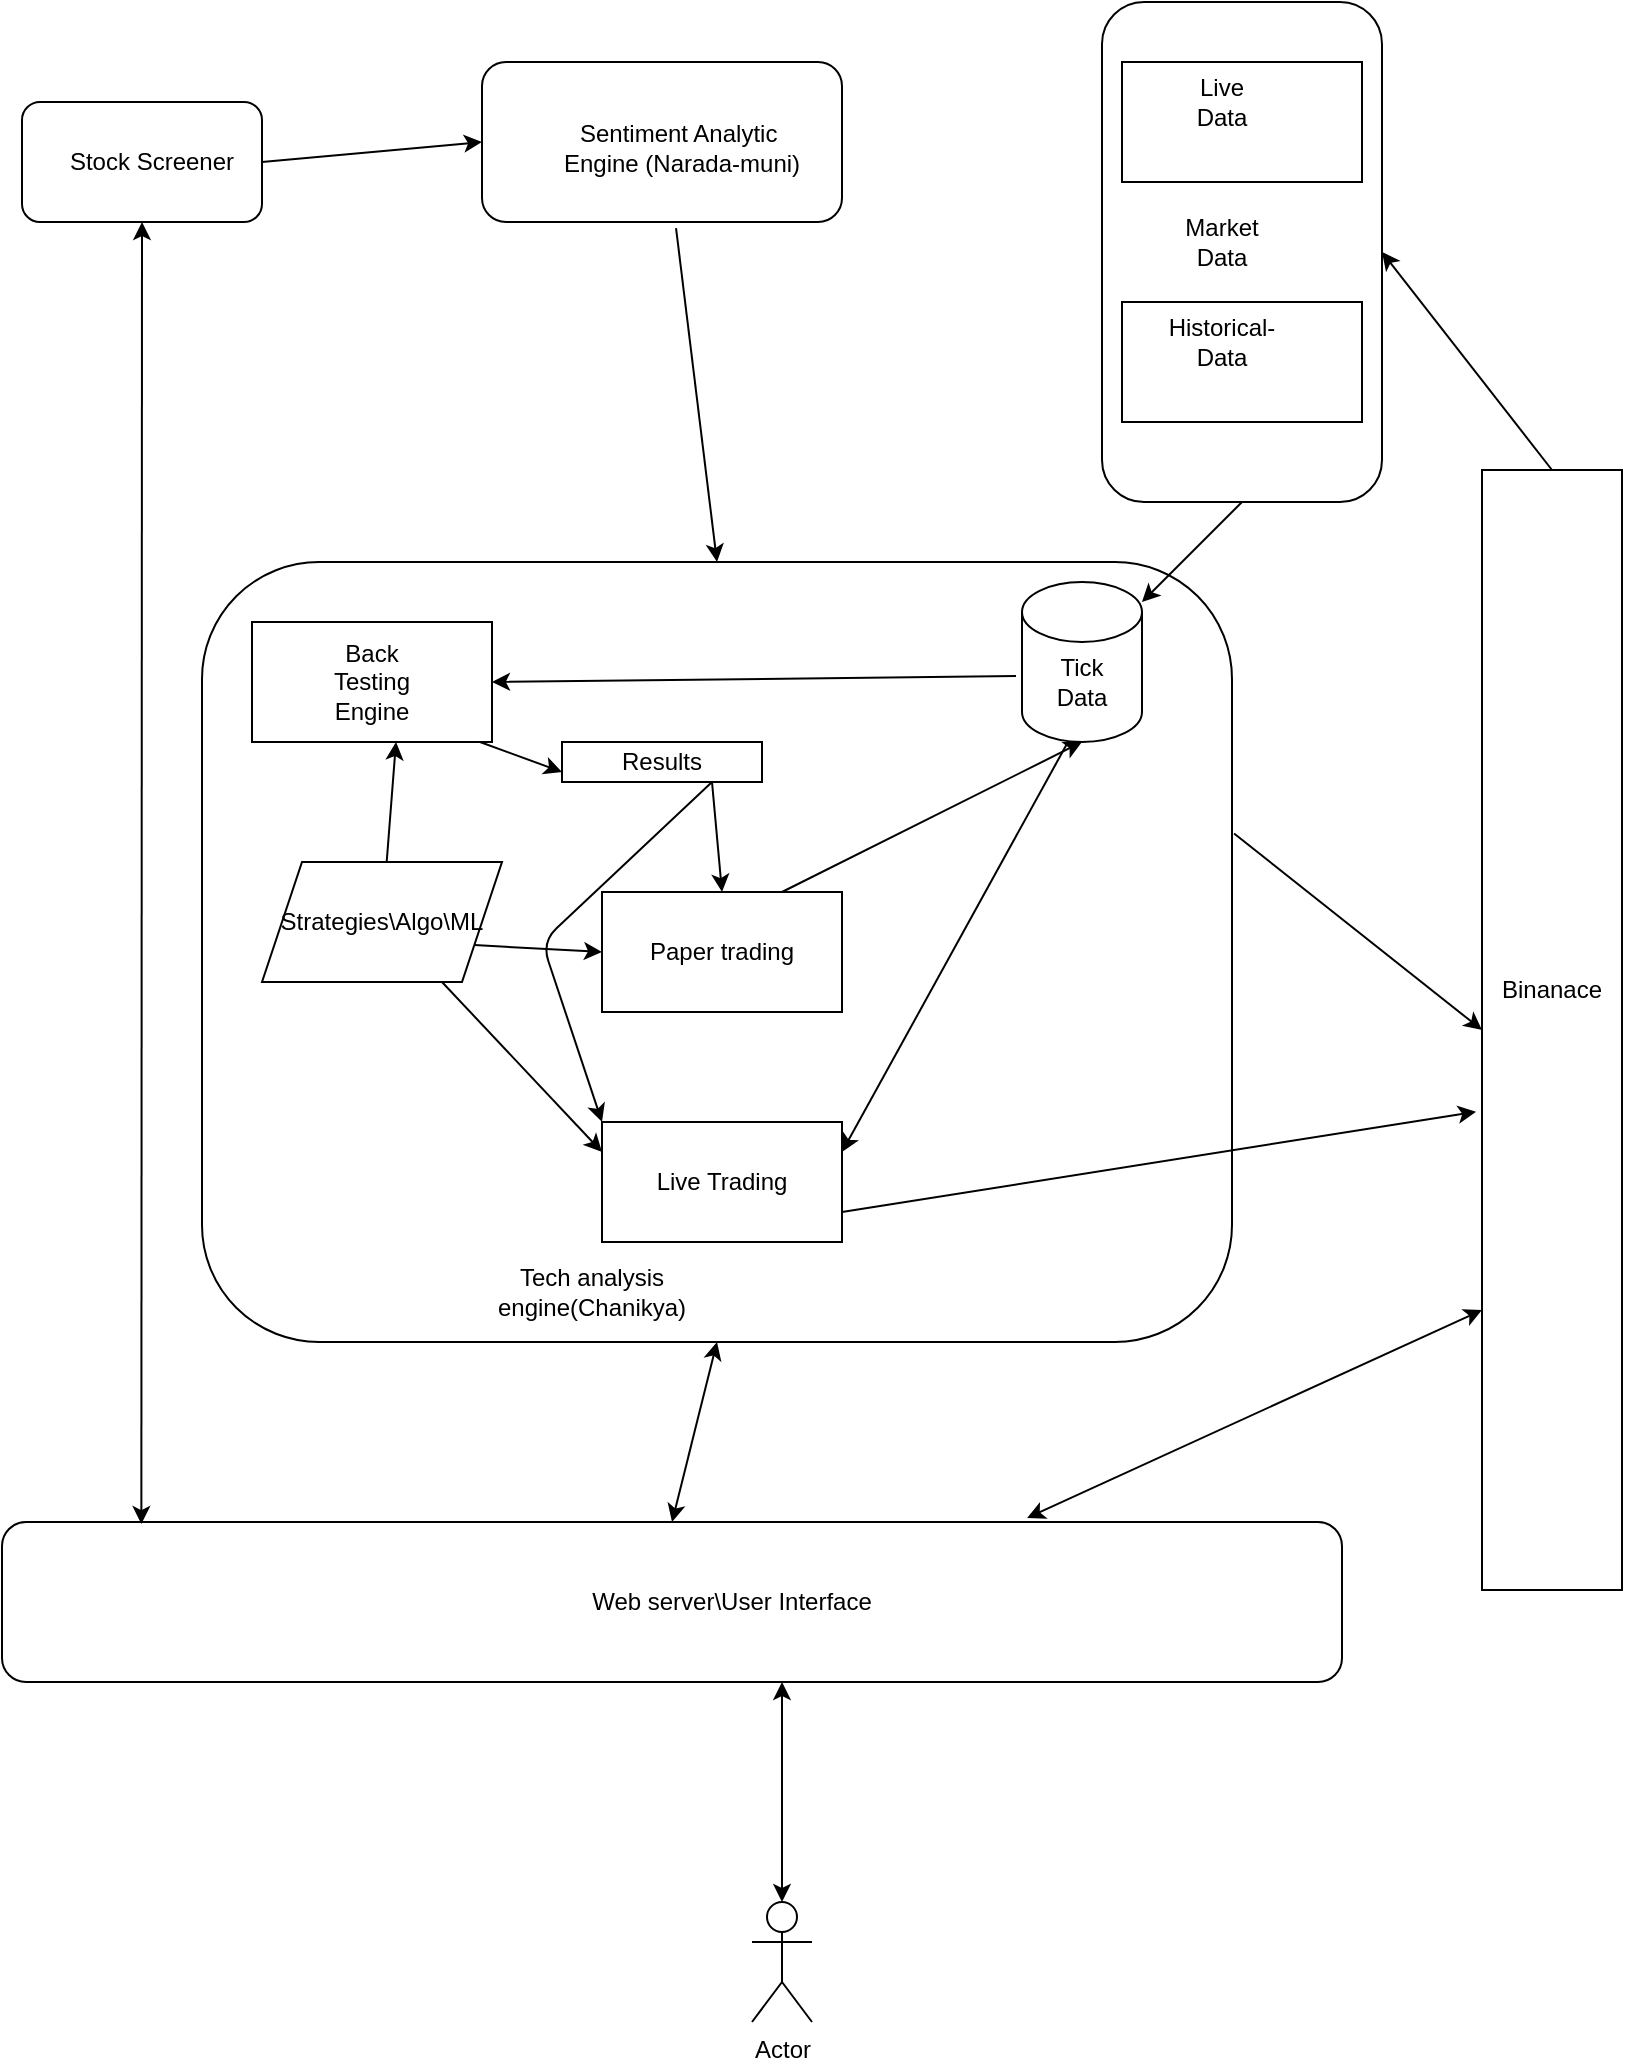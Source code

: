 <mxfile version="14.9.6" type="github">
  <diagram id="aH10ofqZKxqE-osi1d8p" name="Overview">
    <mxGraphModel dx="2062" dy="1162" grid="1" gridSize="10" guides="1" tooltips="1" connect="1" arrows="1" fold="1" page="1" pageScale="1" pageWidth="850" pageHeight="1100" math="0" shadow="0">
      <root>
        <mxCell id="0" />
        <mxCell id="1" parent="0" />
        <mxCell id="jDVds_39IgZBUno7D3Sx-9" value="" style="endArrow=classic;html=1;entryX=0;entryY=0.5;entryDx=0;entryDy=0;exitX=1;exitY=0.5;exitDx=0;exitDy=0;" edge="1" parent="1" source="jDVds_39IgZBUno7D3Sx-4" target="jDVds_39IgZBUno7D3Sx-6">
          <mxGeometry width="50" height="50" relative="1" as="geometry">
            <mxPoint x="150" y="120" as="sourcePoint" />
            <mxPoint x="200" y="70" as="targetPoint" />
          </mxGeometry>
        </mxCell>
        <mxCell id="jDVds_39IgZBUno7D3Sx-17" value="" style="group" vertex="1" connectable="0" parent="1">
          <mxGeometry x="570" y="40" width="140" height="250" as="geometry" />
        </mxCell>
        <mxCell id="jDVds_39IgZBUno7D3Sx-11" value="" style="rounded=1;whiteSpace=wrap;html=1;" vertex="1" parent="jDVds_39IgZBUno7D3Sx-17">
          <mxGeometry width="140" height="250" as="geometry" />
        </mxCell>
        <mxCell id="jDVds_39IgZBUno7D3Sx-12" value="" style="rounded=0;whiteSpace=wrap;html=1;" vertex="1" parent="jDVds_39IgZBUno7D3Sx-17">
          <mxGeometry x="10" y="30" width="120" height="60" as="geometry" />
        </mxCell>
        <mxCell id="jDVds_39IgZBUno7D3Sx-13" value="" style="rounded=0;whiteSpace=wrap;html=1;" vertex="1" parent="jDVds_39IgZBUno7D3Sx-17">
          <mxGeometry x="10" y="150" width="120" height="60" as="geometry" />
        </mxCell>
        <mxCell id="jDVds_39IgZBUno7D3Sx-14" value="Live Data" style="text;html=1;strokeColor=none;fillColor=none;align=center;verticalAlign=middle;whiteSpace=wrap;rounded=0;" vertex="1" parent="jDVds_39IgZBUno7D3Sx-17">
          <mxGeometry x="40" y="40" width="40" height="20" as="geometry" />
        </mxCell>
        <mxCell id="jDVds_39IgZBUno7D3Sx-15" value="Historical- Data" style="text;html=1;strokeColor=none;fillColor=none;align=center;verticalAlign=middle;whiteSpace=wrap;rounded=0;" vertex="1" parent="jDVds_39IgZBUno7D3Sx-17">
          <mxGeometry x="40" y="160" width="40" height="20" as="geometry" />
        </mxCell>
        <mxCell id="jDVds_39IgZBUno7D3Sx-16" value="Market Data" style="text;html=1;strokeColor=none;fillColor=none;align=center;verticalAlign=middle;whiteSpace=wrap;rounded=0;" vertex="1" parent="jDVds_39IgZBUno7D3Sx-17">
          <mxGeometry x="40" y="110" width="40" height="20" as="geometry" />
        </mxCell>
        <mxCell id="jDVds_39IgZBUno7D3Sx-18" value="" style="group" vertex="1" connectable="0" parent="1">
          <mxGeometry x="260" y="80" width="180" height="80" as="geometry" />
        </mxCell>
        <mxCell id="jDVds_39IgZBUno7D3Sx-6" value="" style="rounded=1;whiteSpace=wrap;html=1;" vertex="1" parent="jDVds_39IgZBUno7D3Sx-18">
          <mxGeometry y="-10" width="180" height="80" as="geometry" />
        </mxCell>
        <mxCell id="jDVds_39IgZBUno7D3Sx-7" value="Sentiment Analytic&amp;nbsp; Engine (Narada-muni)" style="text;html=1;strokeColor=none;fillColor=none;align=center;verticalAlign=middle;whiteSpace=wrap;rounded=0;" vertex="1" parent="jDVds_39IgZBUno7D3Sx-18">
          <mxGeometry x="30" y="10" width="140" height="45" as="geometry" />
        </mxCell>
        <mxCell id="jDVds_39IgZBUno7D3Sx-19" value="" style="group" vertex="1" connectable="0" parent="1">
          <mxGeometry x="30" y="90" width="120" height="60" as="geometry" />
        </mxCell>
        <mxCell id="jDVds_39IgZBUno7D3Sx-4" value="" style="rounded=1;whiteSpace=wrap;html=1;" vertex="1" parent="jDVds_39IgZBUno7D3Sx-19">
          <mxGeometry width="120" height="60" as="geometry" />
        </mxCell>
        <mxCell id="jDVds_39IgZBUno7D3Sx-5" value="Stock Screener" style="text;html=1;strokeColor=none;fillColor=none;align=center;verticalAlign=middle;whiteSpace=wrap;rounded=0;" vertex="1" parent="jDVds_39IgZBUno7D3Sx-19">
          <mxGeometry x="20" y="20" width="90" height="20" as="geometry" />
        </mxCell>
        <mxCell id="jDVds_39IgZBUno7D3Sx-25" value="" style="endArrow=classic;html=1;exitX=0.539;exitY=1.038;exitDx=0;exitDy=0;entryX=0.5;entryY=0;entryDx=0;entryDy=0;exitPerimeter=0;" edge="1" parent="1" source="jDVds_39IgZBUno7D3Sx-6" target="jDVds_39IgZBUno7D3Sx-2">
          <mxGeometry width="50" height="50" relative="1" as="geometry">
            <mxPoint x="480" y="570" as="sourcePoint" />
            <mxPoint x="530" y="520" as="targetPoint" />
          </mxGeometry>
        </mxCell>
        <mxCell id="jDVds_39IgZBUno7D3Sx-2" value="" style="rounded=1;whiteSpace=wrap;html=1;" vertex="1" parent="1">
          <mxGeometry x="120" y="320" width="515" height="390" as="geometry" />
        </mxCell>
        <mxCell id="jDVds_39IgZBUno7D3Sx-28" value="" style="group" vertex="1" connectable="0" parent="1">
          <mxGeometry x="760" y="274" width="70" height="560" as="geometry" />
        </mxCell>
        <mxCell id="jDVds_39IgZBUno7D3Sx-26" value="" style="rounded=0;whiteSpace=wrap;html=1;" vertex="1" parent="jDVds_39IgZBUno7D3Sx-28">
          <mxGeometry width="70" height="560" as="geometry" />
        </mxCell>
        <mxCell id="jDVds_39IgZBUno7D3Sx-27" value="Binanace" style="text;html=1;strokeColor=none;fillColor=none;align=center;verticalAlign=middle;whiteSpace=wrap;rounded=0;" vertex="1" parent="jDVds_39IgZBUno7D3Sx-28">
          <mxGeometry x="15" y="200" width="40" height="120" as="geometry" />
        </mxCell>
        <mxCell id="jDVds_39IgZBUno7D3Sx-20" value="" style="shape=cylinder3;whiteSpace=wrap;html=1;boundedLbl=1;backgroundOutline=1;size=15;" vertex="1" parent="1">
          <mxGeometry x="530" y="330" width="60" height="80" as="geometry" />
        </mxCell>
        <mxCell id="jDVds_39IgZBUno7D3Sx-21" value="Tick Data" style="text;html=1;strokeColor=none;fillColor=none;align=center;verticalAlign=middle;whiteSpace=wrap;rounded=0;" vertex="1" parent="1">
          <mxGeometry x="540" y="370" width="40" height="20" as="geometry" />
        </mxCell>
        <mxCell id="jDVds_39IgZBUno7D3Sx-3" value="Tech analysis engine(Chanikya)" style="text;html=1;strokeColor=none;fillColor=none;align=center;verticalAlign=middle;whiteSpace=wrap;rounded=0;" vertex="1" parent="1">
          <mxGeometry x="235" y="670" width="160" height="30" as="geometry" />
        </mxCell>
        <mxCell id="jDVds_39IgZBUno7D3Sx-29" value="" style="endArrow=classic;html=1;entryX=1;entryY=0.5;entryDx=0;entryDy=0;exitX=0.5;exitY=0;exitDx=0;exitDy=0;" edge="1" parent="1" source="jDVds_39IgZBUno7D3Sx-26" target="jDVds_39IgZBUno7D3Sx-11">
          <mxGeometry width="50" height="50" relative="1" as="geometry">
            <mxPoint x="480" y="570" as="sourcePoint" />
            <mxPoint x="530" y="520" as="targetPoint" />
          </mxGeometry>
        </mxCell>
        <mxCell id="jDVds_39IgZBUno7D3Sx-31" value="" style="endArrow=classic;html=1;entryX=0;entryY=0.5;entryDx=0;entryDy=0;exitX=1.002;exitY=0.348;exitDx=0;exitDy=0;exitPerimeter=0;" edge="1" parent="1" source="jDVds_39IgZBUno7D3Sx-2" target="jDVds_39IgZBUno7D3Sx-26">
          <mxGeometry width="50" height="50" relative="1" as="geometry">
            <mxPoint x="805" y="284" as="sourcePoint" />
            <mxPoint x="720" y="175" as="targetPoint" />
          </mxGeometry>
        </mxCell>
        <mxCell id="jDVds_39IgZBUno7D3Sx-10" value="" style="endArrow=classic;html=1;exitX=0.5;exitY=1;exitDx=0;exitDy=0;" edge="1" parent="1" source="jDVds_39IgZBUno7D3Sx-11" target="jDVds_39IgZBUno7D3Sx-20">
          <mxGeometry width="50" height="50" relative="1" as="geometry">
            <mxPoint x="480" y="590" as="sourcePoint" />
            <mxPoint x="530" y="540" as="targetPoint" />
          </mxGeometry>
        </mxCell>
        <mxCell id="jDVds_39IgZBUno7D3Sx-34" value="" style="group" vertex="1" connectable="0" parent="1">
          <mxGeometry x="235" y="510" width="120" height="60" as="geometry" />
        </mxCell>
        <mxCell id="jDVds_39IgZBUno7D3Sx-47" value="" style="group" vertex="1" connectable="0" parent="jDVds_39IgZBUno7D3Sx-34">
          <mxGeometry x="-90" y="-160" width="120" height="60" as="geometry" />
        </mxCell>
        <mxCell id="jDVds_39IgZBUno7D3Sx-32" value="" style="rounded=0;whiteSpace=wrap;html=1;" vertex="1" parent="jDVds_39IgZBUno7D3Sx-47">
          <mxGeometry width="120" height="60" as="geometry" />
        </mxCell>
        <mxCell id="jDVds_39IgZBUno7D3Sx-33" value="Back Testing Engine" style="text;html=1;strokeColor=none;fillColor=none;align=center;verticalAlign=middle;whiteSpace=wrap;rounded=0;" vertex="1" parent="jDVds_39IgZBUno7D3Sx-47">
          <mxGeometry x="40" y="20" width="40" height="20" as="geometry" />
        </mxCell>
        <mxCell id="jDVds_39IgZBUno7D3Sx-37" value="" style="rounded=1;whiteSpace=wrap;html=1;" vertex="1" parent="1">
          <mxGeometry x="20" y="800" width="670" height="80" as="geometry" />
        </mxCell>
        <mxCell id="jDVds_39IgZBUno7D3Sx-38" value="Web server\User Interface" style="text;html=1;strokeColor=none;fillColor=none;align=center;verticalAlign=middle;whiteSpace=wrap;rounded=0;" vertex="1" parent="1">
          <mxGeometry x="280" y="830" width="210" height="20" as="geometry" />
        </mxCell>
        <mxCell id="jDVds_39IgZBUno7D3Sx-39" value="Actor" style="shape=umlActor;verticalLabelPosition=bottom;verticalAlign=top;html=1;outlineConnect=0;" vertex="1" parent="1">
          <mxGeometry x="395" y="990" width="30" height="60" as="geometry" />
        </mxCell>
        <mxCell id="jDVds_39IgZBUno7D3Sx-40" value="" style="endArrow=classic;startArrow=classic;html=1;exitX=0.5;exitY=0;exitDx=0;exitDy=0;exitPerimeter=0;" edge="1" parent="1" source="jDVds_39IgZBUno7D3Sx-39">
          <mxGeometry width="50" height="50" relative="1" as="geometry">
            <mxPoint x="360" y="930" as="sourcePoint" />
            <mxPoint x="410" y="880" as="targetPoint" />
          </mxGeometry>
        </mxCell>
        <mxCell id="jDVds_39IgZBUno7D3Sx-41" value="" style="endArrow=classic;startArrow=classic;html=1;exitX=0.5;exitY=0;exitDx=0;exitDy=0;entryX=0.5;entryY=1;entryDx=0;entryDy=0;" edge="1" parent="1" source="jDVds_39IgZBUno7D3Sx-37" target="jDVds_39IgZBUno7D3Sx-2">
          <mxGeometry width="50" height="50" relative="1" as="geometry">
            <mxPoint x="385" y="760" as="sourcePoint" />
            <mxPoint x="370" y="720" as="targetPoint" />
          </mxGeometry>
        </mxCell>
        <mxCell id="jDVds_39IgZBUno7D3Sx-42" value="" style="endArrow=classic;startArrow=classic;html=1;exitX=0.765;exitY=-0.025;exitDx=0;exitDy=0;entryX=0;entryY=0.75;entryDx=0;entryDy=0;exitPerimeter=0;" edge="1" parent="1" source="jDVds_39IgZBUno7D3Sx-37" target="jDVds_39IgZBUno7D3Sx-26">
          <mxGeometry width="50" height="50" relative="1" as="geometry">
            <mxPoint x="425" y="810" as="sourcePoint" />
            <mxPoint x="445" y="720" as="targetPoint" />
          </mxGeometry>
        </mxCell>
        <mxCell id="jDVds_39IgZBUno7D3Sx-43" value="" style="endArrow=classic;startArrow=classic;html=1;entryX=0.5;entryY=1;entryDx=0;entryDy=0;exitX=0.104;exitY=0.013;exitDx=0;exitDy=0;exitPerimeter=0;" edge="1" parent="1" source="jDVds_39IgZBUno7D3Sx-37" target="jDVds_39IgZBUno7D3Sx-4">
          <mxGeometry width="50" height="50" relative="1" as="geometry">
            <mxPoint x="480" y="640" as="sourcePoint" />
            <mxPoint x="530" y="590" as="targetPoint" />
          </mxGeometry>
        </mxCell>
        <mxCell id="jDVds_39IgZBUno7D3Sx-45" value="Strategies\Algo\ML" style="shape=parallelogram;perimeter=parallelogramPerimeter;whiteSpace=wrap;html=1;fixedSize=1;" vertex="1" parent="1">
          <mxGeometry x="150" y="470" width="120" height="60" as="geometry" />
        </mxCell>
        <mxCell id="jDVds_39IgZBUno7D3Sx-48" value="" style="endArrow=classic;html=1;entryX=1;entryY=0.5;entryDx=0;entryDy=0;exitX=-0.05;exitY=0.588;exitDx=0;exitDy=0;exitPerimeter=0;" edge="1" parent="1" source="jDVds_39IgZBUno7D3Sx-20" target="jDVds_39IgZBUno7D3Sx-32">
          <mxGeometry width="50" height="50" relative="1" as="geometry">
            <mxPoint x="480" y="630" as="sourcePoint" />
            <mxPoint x="530" y="580" as="targetPoint" />
          </mxGeometry>
        </mxCell>
        <mxCell id="jDVds_39IgZBUno7D3Sx-50" value="" style="endArrow=classic;html=1;entryX=0.6;entryY=1;entryDx=0;entryDy=0;entryPerimeter=0;" edge="1" parent="1" source="jDVds_39IgZBUno7D3Sx-45" target="jDVds_39IgZBUno7D3Sx-32">
          <mxGeometry width="50" height="50" relative="1" as="geometry">
            <mxPoint x="480" y="620" as="sourcePoint" />
            <mxPoint x="520" y="600" as="targetPoint" />
            <Array as="points" />
          </mxGeometry>
        </mxCell>
        <mxCell id="jDVds_39IgZBUno7D3Sx-52" value="Paper trading" style="rounded=0;whiteSpace=wrap;html=1;" vertex="1" parent="1">
          <mxGeometry x="320" y="485" width="120" height="60" as="geometry" />
        </mxCell>
        <mxCell id="jDVds_39IgZBUno7D3Sx-53" value="Results" style="rounded=0;whiteSpace=wrap;html=1;" vertex="1" parent="1">
          <mxGeometry x="300" y="410" width="100" height="20" as="geometry" />
        </mxCell>
        <mxCell id="jDVds_39IgZBUno7D3Sx-54" value="Live Trading" style="rounded=0;whiteSpace=wrap;html=1;" vertex="1" parent="1">
          <mxGeometry x="320" y="600" width="120" height="60" as="geometry" />
        </mxCell>
        <mxCell id="jDVds_39IgZBUno7D3Sx-55" value="" style="endArrow=classic;html=1;exitX=0.95;exitY=1;exitDx=0;exitDy=0;exitPerimeter=0;entryX=0;entryY=0.75;entryDx=0;entryDy=0;" edge="1" parent="1" source="jDVds_39IgZBUno7D3Sx-32" target="jDVds_39IgZBUno7D3Sx-53">
          <mxGeometry width="50" height="50" relative="1" as="geometry">
            <mxPoint x="480" y="620" as="sourcePoint" />
            <mxPoint x="530" y="570" as="targetPoint" />
          </mxGeometry>
        </mxCell>
        <mxCell id="jDVds_39IgZBUno7D3Sx-56" value="" style="endArrow=classic;html=1;exitX=0.75;exitY=1;exitDx=0;exitDy=0;entryX=0.5;entryY=0;entryDx=0;entryDy=0;" edge="1" parent="1" source="jDVds_39IgZBUno7D3Sx-53" target="jDVds_39IgZBUno7D3Sx-52">
          <mxGeometry width="50" height="50" relative="1" as="geometry">
            <mxPoint x="480" y="620" as="sourcePoint" />
            <mxPoint x="530" y="570" as="targetPoint" />
          </mxGeometry>
        </mxCell>
        <mxCell id="jDVds_39IgZBUno7D3Sx-57" value="" style="endArrow=classic;html=1;exitX=1;exitY=0.75;exitDx=0;exitDy=0;entryX=0;entryY=0.5;entryDx=0;entryDy=0;" edge="1" parent="1" source="jDVds_39IgZBUno7D3Sx-45" target="jDVds_39IgZBUno7D3Sx-52">
          <mxGeometry width="50" height="50" relative="1" as="geometry">
            <mxPoint x="385" y="440" as="sourcePoint" />
            <mxPoint x="290" y="520" as="targetPoint" />
          </mxGeometry>
        </mxCell>
        <mxCell id="jDVds_39IgZBUno7D3Sx-58" value="" style="endArrow=classic;html=1;exitX=0.75;exitY=1;exitDx=0;exitDy=0;entryX=0;entryY=0.25;entryDx=0;entryDy=0;" edge="1" parent="1" source="jDVds_39IgZBUno7D3Sx-45" target="jDVds_39IgZBUno7D3Sx-54">
          <mxGeometry width="50" height="50" relative="1" as="geometry">
            <mxPoint x="266.154" y="521.538" as="sourcePoint" />
            <mxPoint x="300" y="530" as="targetPoint" />
          </mxGeometry>
        </mxCell>
        <mxCell id="jDVds_39IgZBUno7D3Sx-59" value="" style="endArrow=classic;html=1;exitX=0.75;exitY=1;exitDx=0;exitDy=0;entryX=0;entryY=0;entryDx=0;entryDy=0;" edge="1" parent="1" source="jDVds_39IgZBUno7D3Sx-53" target="jDVds_39IgZBUno7D3Sx-54">
          <mxGeometry width="50" height="50" relative="1" as="geometry">
            <mxPoint x="385" y="440" as="sourcePoint" />
            <mxPoint x="354" y="570" as="targetPoint" />
            <Array as="points">
              <mxPoint x="290" y="510" />
            </Array>
          </mxGeometry>
        </mxCell>
        <mxCell id="jDVds_39IgZBUno7D3Sx-60" value="" style="endArrow=classic;html=1;entryX=0.5;entryY=1;entryDx=0;entryDy=0;entryPerimeter=0;exitX=0.75;exitY=0;exitDx=0;exitDy=0;" edge="1" parent="1" source="jDVds_39IgZBUno7D3Sx-52" target="jDVds_39IgZBUno7D3Sx-20">
          <mxGeometry width="50" height="50" relative="1" as="geometry">
            <mxPoint x="480" y="620" as="sourcePoint" />
            <mxPoint x="530" y="570" as="targetPoint" />
          </mxGeometry>
        </mxCell>
        <mxCell id="jDVds_39IgZBUno7D3Sx-61" value="" style="endArrow=classic;html=1;entryX=1;entryY=0.25;entryDx=0;entryDy=0;exitX=0.383;exitY=1;exitDx=0;exitDy=0;exitPerimeter=0;" edge="1" parent="1" source="jDVds_39IgZBUno7D3Sx-20" target="jDVds_39IgZBUno7D3Sx-54">
          <mxGeometry width="50" height="50" relative="1" as="geometry">
            <mxPoint x="420" y="495" as="sourcePoint" />
            <mxPoint x="570" y="420" as="targetPoint" />
          </mxGeometry>
        </mxCell>
        <mxCell id="jDVds_39IgZBUno7D3Sx-62" value="" style="endArrow=classic;html=1;exitX=1;exitY=0.75;exitDx=0;exitDy=0;entryX=-0.043;entryY=0.573;entryDx=0;entryDy=0;entryPerimeter=0;" edge="1" parent="1" source="jDVds_39IgZBUno7D3Sx-54" target="jDVds_39IgZBUno7D3Sx-26">
          <mxGeometry width="50" height="50" relative="1" as="geometry">
            <mxPoint x="480" y="620" as="sourcePoint" />
            <mxPoint x="530" y="570" as="targetPoint" />
          </mxGeometry>
        </mxCell>
      </root>
    </mxGraphModel>
  </diagram>
</mxfile>
